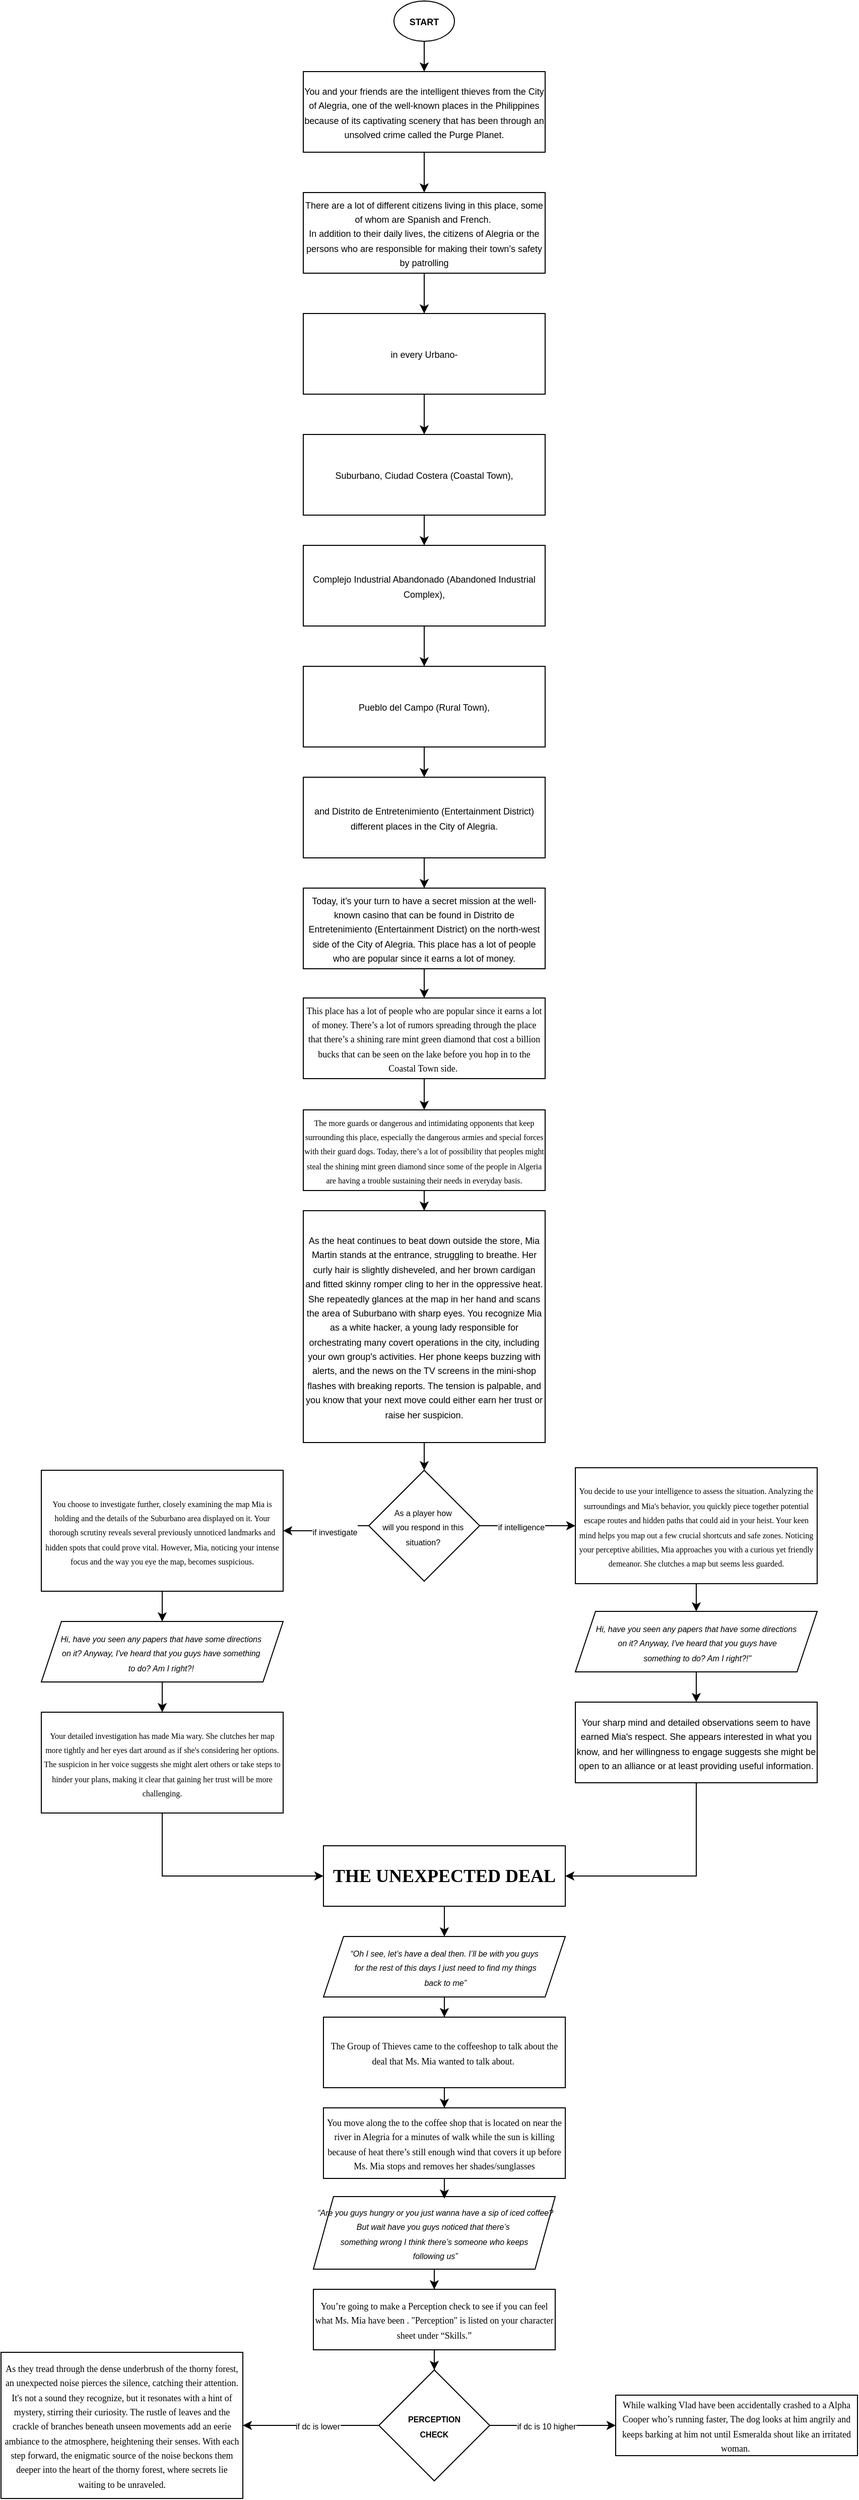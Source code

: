 <mxfile version="24.4.13" type="github">
  <diagram id="C5RBs43oDa-KdzZeNtuy" name="Page-1">
    <mxGraphModel dx="2914" dy="940" grid="1" gridSize="10" guides="1" tooltips="1" connect="1" arrows="1" fold="1" page="1" pageScale="1" pageWidth="827" pageHeight="1169" math="0" shadow="0">
      <root>
        <mxCell id="WIyWlLk6GJQsqaUBKTNV-0" />
        <mxCell id="WIyWlLk6GJQsqaUBKTNV-1" parent="WIyWlLk6GJQsqaUBKTNV-0" />
        <mxCell id="48kii7HsobEptYmwwad2-14" style="edgeStyle=orthogonalEdgeStyle;rounded=0;orthogonalLoop=1;jettySize=auto;html=1;" parent="WIyWlLk6GJQsqaUBKTNV-1" source="48kii7HsobEptYmwwad2-1" target="48kii7HsobEptYmwwad2-4" edge="1">
          <mxGeometry relative="1" as="geometry" />
        </mxCell>
        <mxCell id="48kii7HsobEptYmwwad2-1" value="&lt;span style=&quot;white-space-collapse: preserve;&quot;&gt;&lt;font style=&quot;font-size: 9px;&quot;&gt;You and your friends are the intelligent thieves from the City of Alegria, one of the well-known places in the Philippines because of its captivating scenery that has been through an unsolved crime called the Purge Planet.&lt;/font&gt;&lt;/span&gt;" style="rounded=0;whiteSpace=wrap;html=1;" parent="WIyWlLk6GJQsqaUBKTNV-1" vertex="1">
          <mxGeometry x="-110" y="170" width="240" height="80" as="geometry" />
        </mxCell>
        <mxCell id="48kii7HsobEptYmwwad2-22" style="edgeStyle=orthogonalEdgeStyle;rounded=0;orthogonalLoop=1;jettySize=auto;html=1;" parent="WIyWlLk6GJQsqaUBKTNV-1" source="48kii7HsobEptYmwwad2-2" target="48kii7HsobEptYmwwad2-1" edge="1">
          <mxGeometry relative="1" as="geometry">
            <mxPoint x="60" y="120" as="targetPoint" />
          </mxGeometry>
        </mxCell>
        <mxCell id="48kii7HsobEptYmwwad2-2" value="&lt;b&gt;&lt;font style=&quot;font-size: 9px;&quot;&gt;START&lt;/font&gt;&lt;/b&gt;" style="ellipse;whiteSpace=wrap;html=1;" parent="WIyWlLk6GJQsqaUBKTNV-1" vertex="1">
          <mxGeometry x="-20" y="100" width="60" height="40" as="geometry" />
        </mxCell>
        <mxCell id="48kii7HsobEptYmwwad2-15" style="edgeStyle=orthogonalEdgeStyle;rounded=0;orthogonalLoop=1;jettySize=auto;html=1;" parent="WIyWlLk6GJQsqaUBKTNV-1" source="48kii7HsobEptYmwwad2-4" target="48kii7HsobEptYmwwad2-5" edge="1">
          <mxGeometry relative="1" as="geometry" />
        </mxCell>
        <mxCell id="48kii7HsobEptYmwwad2-4" value="&lt;span&gt;&lt;/span&gt;&lt;span&gt;&lt;/span&gt;&lt;span style=&quot;white-space-collapse: preserve;&quot;&gt;&lt;font style=&quot;font-size: 9px;&quot;&gt;There are a lot of different citizens living in this place, some of whom are Spanish and French. &lt;br&gt;In addition to their daily lives, the citizens of Alegria or the persons who are responsible for making their town’s safety by patrolling&lt;/font&gt;&lt;/span&gt;" style="rounded=0;whiteSpace=wrap;html=1;" parent="WIyWlLk6GJQsqaUBKTNV-1" vertex="1">
          <mxGeometry x="-110" y="290" width="240" height="80" as="geometry" />
        </mxCell>
        <mxCell id="48kii7HsobEptYmwwad2-33" style="edgeStyle=orthogonalEdgeStyle;rounded=0;orthogonalLoop=1;jettySize=auto;html=1;" parent="WIyWlLk6GJQsqaUBKTNV-1" source="48kii7HsobEptYmwwad2-5" target="48kii7HsobEptYmwwad2-6" edge="1">
          <mxGeometry relative="1" as="geometry" />
        </mxCell>
        <mxCell id="48kii7HsobEptYmwwad2-5" value="&lt;span&gt;&lt;/span&gt;&lt;span&gt;&lt;/span&gt;&lt;span&gt;&lt;/span&gt;&lt;span style=&quot;white-space-collapse: preserve;&quot;&gt;&lt;font style=&quot;font-size: 9px;&quot;&gt;in every Urbano-&lt;/font&gt;&lt;/span&gt;" style="rounded=0;whiteSpace=wrap;html=1;" parent="WIyWlLk6GJQsqaUBKTNV-1" vertex="1">
          <mxGeometry x="-110" y="410" width="240" height="80" as="geometry" />
        </mxCell>
        <mxCell id="48kii7HsobEptYmwwad2-17" style="edgeStyle=orthogonalEdgeStyle;rounded=0;orthogonalLoop=1;jettySize=auto;html=1;" parent="WIyWlLk6GJQsqaUBKTNV-1" source="48kii7HsobEptYmwwad2-6" target="48kii7HsobEptYmwwad2-7" edge="1">
          <mxGeometry relative="1" as="geometry" />
        </mxCell>
        <mxCell id="48kii7HsobEptYmwwad2-6" value="&lt;span&gt;&lt;/span&gt;&lt;span&gt;&lt;/span&gt;&lt;span&gt;&lt;/span&gt;&lt;span style=&quot;white-space-collapse: preserve;&quot;&gt;&lt;font style=&quot;font-size: 9px;&quot;&gt;Suburbano, Ciudad Costera (Coastal Town),&lt;/font&gt;&lt;/span&gt;" style="rounded=0;whiteSpace=wrap;html=1;" parent="WIyWlLk6GJQsqaUBKTNV-1" vertex="1">
          <mxGeometry x="-110" y="530" width="240" height="80" as="geometry" />
        </mxCell>
        <mxCell id="48kii7HsobEptYmwwad2-18" style="edgeStyle=orthogonalEdgeStyle;rounded=0;orthogonalLoop=1;jettySize=auto;html=1;" parent="WIyWlLk6GJQsqaUBKTNV-1" source="48kii7HsobEptYmwwad2-7" target="48kii7HsobEptYmwwad2-8" edge="1">
          <mxGeometry relative="1" as="geometry" />
        </mxCell>
        <mxCell id="48kii7HsobEptYmwwad2-7" value="&lt;span&gt;&lt;/span&gt;&lt;span&gt;&lt;/span&gt;&lt;span&gt;&lt;/span&gt;&lt;span style=&quot;white-space-collapse: preserve;&quot;&gt;&lt;font style=&quot;font-size: 9px;&quot;&gt;Complejo Industrial Abandonado (Abandoned Industrial Complex),&lt;/font&gt;&lt;/span&gt;" style="rounded=0;whiteSpace=wrap;html=1;" parent="WIyWlLk6GJQsqaUBKTNV-1" vertex="1">
          <mxGeometry x="-110" y="640" width="240" height="80" as="geometry" />
        </mxCell>
        <mxCell id="48kii7HsobEptYmwwad2-19" style="edgeStyle=orthogonalEdgeStyle;rounded=0;orthogonalLoop=1;jettySize=auto;html=1;" parent="WIyWlLk6GJQsqaUBKTNV-1" source="48kii7HsobEptYmwwad2-8" target="48kii7HsobEptYmwwad2-9" edge="1">
          <mxGeometry relative="1" as="geometry" />
        </mxCell>
        <mxCell id="48kii7HsobEptYmwwad2-8" value="&lt;span&gt;&lt;/span&gt;&lt;span&gt;&lt;/span&gt;&lt;span&gt;&lt;/span&gt;&lt;span style=&quot;white-space-collapse: preserve;&quot;&gt;&lt;font style=&quot;font-size: 9px;&quot;&gt;Pueblo del Campo (Rural Town),&lt;/font&gt;&lt;/span&gt;" style="rounded=0;whiteSpace=wrap;html=1;" parent="WIyWlLk6GJQsqaUBKTNV-1" vertex="1">
          <mxGeometry x="-110" y="760" width="240" height="80" as="geometry" />
        </mxCell>
        <mxCell id="48kii7HsobEptYmwwad2-20" style="edgeStyle=orthogonalEdgeStyle;rounded=0;orthogonalLoop=1;jettySize=auto;html=1;" parent="WIyWlLk6GJQsqaUBKTNV-1" source="48kii7HsobEptYmwwad2-9" target="48kii7HsobEptYmwwad2-10" edge="1">
          <mxGeometry relative="1" as="geometry" />
        </mxCell>
        <mxCell id="48kii7HsobEptYmwwad2-9" value="&lt;span&gt;&lt;/span&gt;&lt;span&gt;&lt;/span&gt;&lt;span&gt;&lt;/span&gt;&lt;span style=&quot;white-space-collapse: preserve;&quot;&gt;&lt;font style=&quot;font-size: 9px;&quot;&gt;and Distrito de Entretenimiento (Entertainment District) different places in the City of Alegria.&lt;/font&gt;&lt;/span&gt;" style="rounded=0;whiteSpace=wrap;html=1;" parent="WIyWlLk6GJQsqaUBKTNV-1" vertex="1">
          <mxGeometry x="-110" y="870" width="240" height="80" as="geometry" />
        </mxCell>
        <mxCell id="48kii7HsobEptYmwwad2-24" style="edgeStyle=orthogonalEdgeStyle;rounded=0;orthogonalLoop=1;jettySize=auto;html=1;" parent="WIyWlLk6GJQsqaUBKTNV-1" source="48kii7HsobEptYmwwad2-10" target="48kii7HsobEptYmwwad2-23" edge="1">
          <mxGeometry relative="1" as="geometry" />
        </mxCell>
        <mxCell id="48kii7HsobEptYmwwad2-10" value="&lt;span&gt;&lt;/span&gt;&lt;span&gt;&lt;/span&gt;&lt;span&gt;&lt;/span&gt;&lt;span style=&quot;white-space-collapse: preserve;&quot;&gt;&lt;font style=&quot;font-size: 9px;&quot;&gt;Today, it’s your turn to have a secret mission at the well-known casino that can be found in Distrito de Entretenimiento (Entertainment District) on the north-west side of the City of Alegria. This place has a lot of people who are popular since it earns a lot of money.&lt;/font&gt;&lt;/span&gt;" style="rounded=0;whiteSpace=wrap;html=1;" parent="WIyWlLk6GJQsqaUBKTNV-1" vertex="1">
          <mxGeometry x="-110" y="980" width="240" height="80" as="geometry" />
        </mxCell>
        <mxCell id="48kii7HsobEptYmwwad2-34" style="edgeStyle=orthogonalEdgeStyle;rounded=0;orthogonalLoop=1;jettySize=auto;html=1;" parent="WIyWlLk6GJQsqaUBKTNV-1" source="48kii7HsobEptYmwwad2-23" target="48kii7HsobEptYmwwad2-25" edge="1">
          <mxGeometry relative="1" as="geometry" />
        </mxCell>
        <mxCell id="48kii7HsobEptYmwwad2-23" value="&lt;span&gt;&lt;/span&gt;&lt;span id=&quot;docs-internal-guid-4f8be528-7fff-176c-a7bf-f8670c133f67&quot;&gt;&lt;span style=&quot;font-family: &amp;quot;Times New Roman&amp;quot;, serif; background-color: transparent; font-variant-numeric: normal; font-variant-east-asian: normal; font-variant-alternates: normal; font-variant-position: normal; vertical-align: baseline; white-space-collapse: preserve;&quot;&gt;&lt;font style=&quot;font-size: 9px;&quot;&gt;This place has a lot of people who are popular since it earns a lot of money. There’s a lot of rumors spreading through the place that there’s a shining rare mint green diamond that cost a billion bucks that can be seen on the lake before you hop in to the Coastal Town side. &lt;/font&gt;&lt;/span&gt;&lt;/span&gt;" style="rounded=0;whiteSpace=wrap;html=1;" parent="WIyWlLk6GJQsqaUBKTNV-1" vertex="1">
          <mxGeometry x="-110" y="1089" width="240" height="80" as="geometry" />
        </mxCell>
        <mxCell id="48kii7HsobEptYmwwad2-53" style="edgeStyle=orthogonalEdgeStyle;rounded=0;orthogonalLoop=1;jettySize=auto;html=1;" parent="WIyWlLk6GJQsqaUBKTNV-1" source="48kii7HsobEptYmwwad2-25" target="48kii7HsobEptYmwwad2-52" edge="1">
          <mxGeometry relative="1" as="geometry" />
        </mxCell>
        <mxCell id="48kii7HsobEptYmwwad2-25" value="&lt;span&gt;&lt;/span&gt;&lt;span id=&quot;docs-internal-guid-4ef7a682-7fff-d99e-86c1-4532dfaaa815&quot;&gt;&lt;span style=&quot;font-family: &amp;quot;Times New Roman&amp;quot;, serif; background-color: transparent; font-variant-numeric: normal; font-variant-east-asian: normal; font-variant-alternates: normal; font-variant-position: normal; vertical-align: baseline; white-space-collapse: preserve;&quot;&gt;&lt;font style=&quot;font-size: 8px;&quot;&gt;The more guards or dangerous and intimidating opponents that keep surrounding this place, especially the dangerous armies and special forces with their guard dogs. Today, there’s a lot of possibility that peoples might steal the shining mint green diamond since some of the people in Algeria are having a trouble sustaining their needs in everyday basis.&lt;/font&gt;&lt;/span&gt;&lt;/span&gt;" style="rounded=0;whiteSpace=wrap;html=1;" parent="WIyWlLk6GJQsqaUBKTNV-1" vertex="1">
          <mxGeometry x="-110" y="1200" width="240" height="80" as="geometry" />
        </mxCell>
        <mxCell id="48kii7HsobEptYmwwad2-28" style="edgeStyle=orthogonalEdgeStyle;rounded=0;orthogonalLoop=1;jettySize=auto;html=1;entryX=0;entryY=0.5;entryDx=0;entryDy=0;" parent="WIyWlLk6GJQsqaUBKTNV-1" source="48kii7HsobEptYmwwad2-26" target="48kii7HsobEptYmwwad2-40" edge="1">
          <mxGeometry relative="1" as="geometry">
            <mxPoint x="145" y="1612.5" as="targetPoint" />
          </mxGeometry>
        </mxCell>
        <mxCell id="48kii7HsobEptYmwwad2-31" value="&lt;font style=&quot;font-size: 8px;&quot;&gt;if intelligence&lt;/font&gt;" style="edgeLabel;html=1;align=center;verticalAlign=middle;resizable=0;points=[];" parent="48kii7HsobEptYmwwad2-28" vertex="1" connectable="0">
          <mxGeometry x="-0.343" y="2" relative="1" as="geometry">
            <mxPoint x="10" y="2" as="offset" />
          </mxGeometry>
        </mxCell>
        <mxCell id="48kii7HsobEptYmwwad2-36" style="edgeStyle=orthogonalEdgeStyle;rounded=0;orthogonalLoop=1;jettySize=auto;html=1;entryX=1;entryY=0.5;entryDx=0;entryDy=0;" parent="WIyWlLk6GJQsqaUBKTNV-1" source="48kii7HsobEptYmwwad2-26" target="48kii7HsobEptYmwwad2-38" edge="1">
          <mxGeometry relative="1" as="geometry">
            <mxPoint x="-120" y="1612.5" as="targetPoint" />
          </mxGeometry>
        </mxCell>
        <mxCell id="48kii7HsobEptYmwwad2-37" value="&lt;font style=&quot;font-size: 8px;&quot;&gt;if investigate&lt;/font&gt;" style="edgeLabel;html=1;align=center;verticalAlign=middle;resizable=0;points=[];" parent="48kii7HsobEptYmwwad2-36" vertex="1" connectable="0">
          <mxGeometry x="0.44" y="1" relative="1" as="geometry">
            <mxPoint x="26" y="-1" as="offset" />
          </mxGeometry>
        </mxCell>
        <mxCell id="48kii7HsobEptYmwwad2-26" value="&lt;font style=&quot;font-size: 8px;&quot;&gt;As a player how&amp;nbsp;&lt;/font&gt;&lt;div&gt;&lt;font style=&quot;font-size: 8px;&quot;&gt;will you respond in this&amp;nbsp;&lt;/font&gt;&lt;div&gt;&lt;font style=&quot;font-size: 8px;&quot;&gt;situation?&amp;nbsp;&lt;/font&gt;&lt;/div&gt;&lt;/div&gt;" style="rhombus;whiteSpace=wrap;html=1;" parent="WIyWlLk6GJQsqaUBKTNV-1" vertex="1">
          <mxGeometry x="-45" y="1557.5" width="110" height="110" as="geometry" />
        </mxCell>
        <mxCell id="48kii7HsobEptYmwwad2-50" style="edgeStyle=orthogonalEdgeStyle;rounded=0;orthogonalLoop=1;jettySize=auto;html=1;" parent="WIyWlLk6GJQsqaUBKTNV-1" source="48kii7HsobEptYmwwad2-38" target="48kii7HsobEptYmwwad2-48" edge="1">
          <mxGeometry relative="1" as="geometry" />
        </mxCell>
        <mxCell id="48kii7HsobEptYmwwad2-38" value="&lt;span&gt;&lt;/span&gt;&lt;span id=&quot;docs-internal-guid-4ef7a682-7fff-d99e-86c1-4532dfaaa815&quot;&gt;&lt;span style=&quot;font-family: &amp;quot;Times New Roman&amp;quot;, serif; background-color: transparent; font-variant-numeric: normal; font-variant-east-asian: normal; font-variant-alternates: normal; font-variant-position: normal; vertical-align: baseline; white-space-collapse: preserve;&quot;&gt;&lt;font style=&quot;font-size: 8px;&quot;&gt;You choose to investigate further, closely examining the map Mia is holding and the details of the Suburbano area displayed on it. Your thorough scrutiny reveals several previously unnoticed landmarks and hidden spots that could prove vital. However, Mia, noticing your intense focus and the way you eye the map, becomes suspicious.&lt;/font&gt;&lt;/span&gt;&lt;/span&gt;" style="rounded=0;whiteSpace=wrap;html=1;" parent="WIyWlLk6GJQsqaUBKTNV-1" vertex="1">
          <mxGeometry x="-370" y="1557.5" width="240" height="120" as="geometry" />
        </mxCell>
        <mxCell id="48kii7HsobEptYmwwad2-41" style="edgeStyle=orthogonalEdgeStyle;rounded=0;orthogonalLoop=1;jettySize=auto;html=1;entryX=0.5;entryY=0;entryDx=0;entryDy=0;" parent="WIyWlLk6GJQsqaUBKTNV-1" source="48kii7HsobEptYmwwad2-40" target="48kii7HsobEptYmwwad2-43" edge="1">
          <mxGeometry relative="1" as="geometry">
            <mxPoint x="280.0" y="1697.5" as="targetPoint" />
          </mxGeometry>
        </mxCell>
        <mxCell id="48kii7HsobEptYmwwad2-40" value="&lt;span&gt;&lt;/span&gt;&lt;span id=&quot;docs-internal-guid-4ef7a682-7fff-d99e-86c1-4532dfaaa815&quot;&gt;&lt;span style=&quot;font-family: &amp;quot;Times New Roman&amp;quot;, serif; background-color: transparent; font-variant-numeric: normal; font-variant-east-asian: normal; font-variant-alternates: normal; font-variant-position: normal; vertical-align: baseline; white-space-collapse: preserve;&quot;&gt;&lt;font style=&quot;font-size: 8px;&quot;&gt;You decide to use your intelligence to assess the situation. Analyzing the surroundings and Mia&#39;s behavior, you quickly piece together potential escape routes and hidden paths that could aid in your heist. Your keen mind helps you map out a few crucial shortcuts and safe zones. Noticing your perceptive abilities, Mia approaches you with a curious yet friendly demeanor. She clutches a map but seems less guarded.&lt;/font&gt;&lt;/span&gt;&lt;/span&gt;" style="rounded=0;whiteSpace=wrap;html=1;" parent="WIyWlLk6GJQsqaUBKTNV-1" vertex="1">
          <mxGeometry x="160" y="1555" width="240" height="115" as="geometry" />
        </mxCell>
        <mxCell id="48kii7HsobEptYmwwad2-47" style="edgeStyle=orthogonalEdgeStyle;rounded=0;orthogonalLoop=1;jettySize=auto;html=1;entryX=0.5;entryY=0;entryDx=0;entryDy=0;" parent="WIyWlLk6GJQsqaUBKTNV-1" source="48kii7HsobEptYmwwad2-43" target="48kii7HsobEptYmwwad2-46" edge="1">
          <mxGeometry relative="1" as="geometry" />
        </mxCell>
        <mxCell id="48kii7HsobEptYmwwad2-43" value="&lt;font style=&quot;font-size: 8px;&quot;&gt;&lt;i&gt;Hi, have you seen any papers that have some directions&lt;/i&gt;&lt;/font&gt;&lt;div&gt;&lt;font style=&quot;font-size: 8px;&quot;&gt;&lt;i&gt;&amp;nbsp;on it? Anyway, I&#39;ve heard that you guys have&lt;/i&gt;&lt;/font&gt;&lt;/div&gt;&lt;div&gt;&lt;i&gt;&lt;font style=&quot;font-size: 8px;&quot;&gt;&amp;nbsp;something&amp;nbsp;&lt;/font&gt;&lt;span style=&quot;font-size: 8px; background-color: initial;&quot;&gt;to do? Am I right?!&quot;&lt;/span&gt;&lt;/i&gt;&lt;/div&gt;" style="shape=parallelogram;perimeter=parallelogramPerimeter;whiteSpace=wrap;html=1;fixedSize=1;" parent="WIyWlLk6GJQsqaUBKTNV-1" vertex="1">
          <mxGeometry x="160" y="1697.5" width="240" height="60" as="geometry" />
        </mxCell>
        <mxCell id="48kii7HsobEptYmwwad2-57" style="edgeStyle=orthogonalEdgeStyle;rounded=0;orthogonalLoop=1;jettySize=auto;html=1;entryX=1;entryY=0.5;entryDx=0;entryDy=0;" parent="WIyWlLk6GJQsqaUBKTNV-1" source="48kii7HsobEptYmwwad2-46" target="48kii7HsobEptYmwwad2-55" edge="1">
          <mxGeometry relative="1" as="geometry">
            <Array as="points">
              <mxPoint x="280" y="1960" />
            </Array>
          </mxGeometry>
        </mxCell>
        <mxCell id="48kii7HsobEptYmwwad2-46" value="&lt;span&gt;&lt;/span&gt;&lt;font style=&quot;font-size: 9px;&quot;&gt;Your sharp mind and detailed observations seem to have earned Mia&#39;s respect. She appears interested in what you know, and her willingness to engage suggests she might be open to an alliance or at least providing useful information.&lt;/font&gt;" style="rounded=0;whiteSpace=wrap;html=1;" parent="WIyWlLk6GJQsqaUBKTNV-1" vertex="1">
          <mxGeometry x="160" y="1787.5" width="240" height="80" as="geometry" />
        </mxCell>
        <mxCell id="48kii7HsobEptYmwwad2-51" style="edgeStyle=orthogonalEdgeStyle;rounded=0;orthogonalLoop=1;jettySize=auto;html=1;" parent="WIyWlLk6GJQsqaUBKTNV-1" source="48kii7HsobEptYmwwad2-48" target="48kii7HsobEptYmwwad2-49" edge="1">
          <mxGeometry relative="1" as="geometry" />
        </mxCell>
        <mxCell id="48kii7HsobEptYmwwad2-48" value="&lt;i&gt;&lt;font style=&quot;font-size: 8px;&quot;&gt;Hi, have you seen any papers that have some directions&amp;nbsp;&lt;/font&gt;&lt;/i&gt;&lt;div&gt;&lt;i&gt;&lt;font style=&quot;font-size: 8px;&quot;&gt;on it? Anyway, I&#39;ve heard that you guys have something&amp;nbsp;&lt;/font&gt;&lt;/i&gt;&lt;/div&gt;&lt;div&gt;&lt;i&gt;&lt;font style=&quot;font-size: 8px;&quot;&gt;to do? Am I right?!&amp;nbsp;&lt;/font&gt;&lt;/i&gt;&lt;/div&gt;" style="shape=parallelogram;perimeter=parallelogramPerimeter;whiteSpace=wrap;html=1;fixedSize=1;" parent="WIyWlLk6GJQsqaUBKTNV-1" vertex="1">
          <mxGeometry x="-370" y="1707.5" width="240" height="60" as="geometry" />
        </mxCell>
        <mxCell id="48kii7HsobEptYmwwad2-56" style="edgeStyle=orthogonalEdgeStyle;rounded=0;orthogonalLoop=1;jettySize=auto;html=1;entryX=0;entryY=0.5;entryDx=0;entryDy=0;" parent="WIyWlLk6GJQsqaUBKTNV-1" source="48kii7HsobEptYmwwad2-49" target="48kii7HsobEptYmwwad2-55" edge="1">
          <mxGeometry relative="1" as="geometry">
            <Array as="points">
              <mxPoint x="-250" y="1960" />
            </Array>
          </mxGeometry>
        </mxCell>
        <mxCell id="48kii7HsobEptYmwwad2-49" value="&lt;span&gt;&lt;/span&gt;&lt;span id=&quot;docs-internal-guid-4ef7a682-7fff-d99e-86c1-4532dfaaa815&quot;&gt;&lt;span style=&quot;font-family: &amp;quot;Times New Roman&amp;quot;, serif; background-color: transparent; font-variant-numeric: normal; font-variant-east-asian: normal; font-variant-alternates: normal; font-variant-position: normal; vertical-align: baseline; white-space-collapse: preserve;&quot;&gt;&lt;font style=&quot;font-size: 8px;&quot;&gt;Your detailed investigation has made Mia wary. She clutches her map more tightly and her eyes dart around as if she&#39;s considering her options. The suspicion in her voice suggests she might alert others or take steps to hinder your plans, making it clear that gaining her trust will be more challenging.&lt;/font&gt;&lt;/span&gt;&lt;/span&gt;" style="rounded=0;whiteSpace=wrap;html=1;" parent="WIyWlLk6GJQsqaUBKTNV-1" vertex="1">
          <mxGeometry x="-370" y="1797.5" width="240" height="100" as="geometry" />
        </mxCell>
        <mxCell id="48kii7HsobEptYmwwad2-54" style="edgeStyle=orthogonalEdgeStyle;rounded=0;orthogonalLoop=1;jettySize=auto;html=1;" parent="WIyWlLk6GJQsqaUBKTNV-1" source="48kii7HsobEptYmwwad2-52" target="48kii7HsobEptYmwwad2-26" edge="1">
          <mxGeometry relative="1" as="geometry" />
        </mxCell>
        <mxCell id="48kii7HsobEptYmwwad2-52" value="&lt;span&gt;&lt;/span&gt;&lt;font style=&quot;font-size: 9px;&quot;&gt;As the heat continues to beat down outside the store, Mia Martin stands at the entrance, struggling to breathe. Her curly hair is slightly disheveled, and her brown cardigan and fitted skinny romper cling to her in the oppressive heat. She repeatedly glances at the map in her hand and scans the area of Suburbano with sharp eyes. You recognize Mia as a white hacker, a young lady responsible for orchestrating many covert operations in the city, including your own group&#39;s activities. Her phone keeps buzzing with alerts, and the news on the TV screens in the mini-shop flashes with breaking reports. The tension is palpable, and you know that your next move could either earn her trust or raise her suspicion.&lt;/font&gt;" style="rounded=0;whiteSpace=wrap;html=1;" parent="WIyWlLk6GJQsqaUBKTNV-1" vertex="1">
          <mxGeometry x="-110" y="1300" width="240" height="230" as="geometry" />
        </mxCell>
        <mxCell id="48kii7HsobEptYmwwad2-61" style="edgeStyle=orthogonalEdgeStyle;rounded=0;orthogonalLoop=1;jettySize=auto;html=1;" parent="WIyWlLk6GJQsqaUBKTNV-1" source="48kii7HsobEptYmwwad2-55" target="48kii7HsobEptYmwwad2-60" edge="1">
          <mxGeometry relative="1" as="geometry" />
        </mxCell>
        <mxCell id="48kii7HsobEptYmwwad2-55" value="&lt;span&gt;&lt;/span&gt;&lt;span id=&quot;docs-internal-guid-4ef7a682-7fff-d99e-86c1-4532dfaaa815&quot;&gt;&lt;span style=&quot;font-family: &amp;quot;Times New Roman&amp;quot;, serif; background-color: transparent; font-variant-numeric: normal; font-variant-east-asian: normal; font-variant-alternates: normal; font-variant-position: normal; vertical-align: baseline; white-space-collapse: preserve;&quot;&gt;&lt;font style=&quot;font-size: 18px;&quot;&gt;&lt;b&gt;THE UNEXPECTED DEAL&lt;/b&gt;&lt;/font&gt;&lt;/span&gt;&lt;/span&gt;" style="rounded=0;whiteSpace=wrap;html=1;" parent="WIyWlLk6GJQsqaUBKTNV-1" vertex="1">
          <mxGeometry x="-90" y="1930" width="240" height="60" as="geometry" />
        </mxCell>
        <mxCell id="vWk4RYzjq7Nbljxg8Uhb-0" style="edgeStyle=orthogonalEdgeStyle;rounded=0;orthogonalLoop=1;jettySize=auto;html=1;" parent="WIyWlLk6GJQsqaUBKTNV-1" source="48kii7HsobEptYmwwad2-60" target="48kii7HsobEptYmwwad2-62" edge="1">
          <mxGeometry relative="1" as="geometry" />
        </mxCell>
        <mxCell id="48kii7HsobEptYmwwad2-60" value="&lt;span style=&quot;font-size: 8px;&quot;&gt;&lt;i&gt;“Oh I see, let’s have a deal then. I’ll be with you guys&lt;/i&gt;&lt;/span&gt;&lt;div&gt;&lt;span style=&quot;font-size: 8px;&quot;&gt;&lt;i&gt;&amp;nbsp;for the rest of this days I just need to find my things&lt;/i&gt;&lt;/span&gt;&lt;/div&gt;&lt;div&gt;&lt;span style=&quot;font-size: 8px;&quot;&gt;&lt;i&gt;&amp;nbsp;back to me”&lt;/i&gt;&lt;/span&gt;&lt;br&gt;&lt;/div&gt;" style="shape=parallelogram;perimeter=parallelogramPerimeter;whiteSpace=wrap;html=1;fixedSize=1;" parent="WIyWlLk6GJQsqaUBKTNV-1" vertex="1">
          <mxGeometry x="-90" y="2020" width="240" height="60" as="geometry" />
        </mxCell>
        <mxCell id="vWk4RYzjq7Nbljxg8Uhb-1" style="edgeStyle=orthogonalEdgeStyle;rounded=0;orthogonalLoop=1;jettySize=auto;html=1;" parent="WIyWlLk6GJQsqaUBKTNV-1" source="48kii7HsobEptYmwwad2-62" target="48kii7HsobEptYmwwad2-63" edge="1">
          <mxGeometry relative="1" as="geometry" />
        </mxCell>
        <mxCell id="48kii7HsobEptYmwwad2-62" value="&lt;span&gt;&lt;/span&gt;&lt;span id=&quot;docs-internal-guid-9dbe816c-7fff-2175-aaa6-e446ceecff5d&quot;&gt;&lt;span style=&quot;font-family: &amp;quot;Times New Roman&amp;quot;, serif; background-color: transparent; font-variant-numeric: normal; font-variant-east-asian: normal; font-variant-alternates: normal; font-variant-position: normal; vertical-align: baseline; white-space-collapse: preserve;&quot;&gt;&lt;font style=&quot;font-size: 9px;&quot;&gt;The Group of Thieves came to the coffeeshop to talk about the deal that Ms. Mia wanted to talk about. &lt;/font&gt;&lt;/span&gt;&lt;/span&gt;" style="rounded=0;whiteSpace=wrap;html=1;" parent="WIyWlLk6GJQsqaUBKTNV-1" vertex="1">
          <mxGeometry x="-90" y="2100" width="240" height="70" as="geometry" />
        </mxCell>
        <mxCell id="48kii7HsobEptYmwwad2-63" value="&lt;span&gt;&lt;/span&gt;&lt;span id=&quot;docs-internal-guid-9dbe816c-7fff-2175-aaa6-e446ceecff5d&quot;&gt;&lt;span style=&quot;font-family: &amp;quot;Times New Roman&amp;quot;, serif; background-color: transparent; font-variant-numeric: normal; font-variant-east-asian: normal; font-variant-alternates: normal; font-variant-position: normal; vertical-align: baseline; white-space-collapse: preserve;&quot;&gt;&lt;font style=&quot;font-size: 9px;&quot;&gt;You move along the to the coffee shop that is located on near the river in Alegria for a minutes of walk while the sun is killing because of heat there’s still enough wind that covers it up before Ms. Mia stops and removes her shades/sunglasses&lt;/font&gt;&lt;/span&gt;&lt;/span&gt;" style="rounded=0;whiteSpace=wrap;html=1;" parent="WIyWlLk6GJQsqaUBKTNV-1" vertex="1">
          <mxGeometry x="-90" y="2190" width="240" height="70" as="geometry" />
        </mxCell>
        <mxCell id="vWk4RYzjq7Nbljxg8Uhb-5" style="edgeStyle=orthogonalEdgeStyle;rounded=0;orthogonalLoop=1;jettySize=auto;html=1;entryX=0.5;entryY=0;entryDx=0;entryDy=0;" parent="WIyWlLk6GJQsqaUBKTNV-1" source="48kii7HsobEptYmwwad2-64" target="48kii7HsobEptYmwwad2-65" edge="1">
          <mxGeometry relative="1" as="geometry" />
        </mxCell>
        <mxCell id="48kii7HsobEptYmwwad2-64" value="&lt;div&gt;&lt;span style=&quot;font-size: 8px;&quot;&gt;&lt;i&gt;&amp;nbsp;“Are you guys hungry or you just wanna have a sip of iced coffee? But wait have you guys noticed that there’s&amp;nbsp;&lt;/i&gt;&lt;/span&gt;&lt;/div&gt;&lt;div&gt;&lt;span style=&quot;font-size: 8px;&quot;&gt;&lt;i&gt;something wrong I think there’s someone who keeps&lt;/i&gt;&lt;/span&gt;&lt;/div&gt;&lt;div&gt;&lt;span style=&quot;font-size: 8px;&quot;&gt;&lt;i&gt;&amp;nbsp;following us”&lt;/i&gt;&lt;/span&gt;&lt;br&gt;&lt;/div&gt;" style="shape=parallelogram;perimeter=parallelogramPerimeter;whiteSpace=wrap;html=1;fixedSize=1;" parent="WIyWlLk6GJQsqaUBKTNV-1" vertex="1">
          <mxGeometry x="-100" y="2278" width="240" height="72" as="geometry" />
        </mxCell>
        <mxCell id="jJsiZ15fsqgFTS8ckJMx-0" style="edgeStyle=orthogonalEdgeStyle;rounded=0;orthogonalLoop=1;jettySize=auto;html=1;" parent="WIyWlLk6GJQsqaUBKTNV-1" source="48kii7HsobEptYmwwad2-65" target="vWk4RYzjq7Nbljxg8Uhb-8" edge="1">
          <mxGeometry relative="1" as="geometry" />
        </mxCell>
        <mxCell id="48kii7HsobEptYmwwad2-65" value="&lt;span&gt;&lt;/span&gt;&lt;span id=&quot;docs-internal-guid-9dbe816c-7fff-2175-aaa6-e446ceecff5d&quot;&gt;&lt;span style=&quot;font-family: &amp;quot;Times New Roman&amp;quot;, serif; background-color: transparent; font-variant-numeric: normal; font-variant-east-asian: normal; font-variant-alternates: normal; font-variant-position: normal; vertical-align: baseline; white-space-collapse: preserve;&quot;&gt;&lt;font style=&quot;font-size: 9px;&quot;&gt;You’re going to make a Perception check to see if you can feel what Ms. Mia have been . &quot;Perception&quot; is listed on your character sheet under “Skills.”&lt;/font&gt;&lt;/span&gt;&lt;/span&gt;" style="rounded=0;whiteSpace=wrap;html=1;" parent="WIyWlLk6GJQsqaUBKTNV-1" vertex="1">
          <mxGeometry x="-100" y="2370" width="240" height="60" as="geometry" />
        </mxCell>
        <mxCell id="vWk4RYzjq7Nbljxg8Uhb-4" style="edgeStyle=orthogonalEdgeStyle;rounded=0;orthogonalLoop=1;jettySize=auto;html=1;entryX=0.542;entryY=0.022;entryDx=0;entryDy=0;entryPerimeter=0;" parent="WIyWlLk6GJQsqaUBKTNV-1" source="48kii7HsobEptYmwwad2-63" target="48kii7HsobEptYmwwad2-64" edge="1">
          <mxGeometry relative="1" as="geometry" />
        </mxCell>
        <mxCell id="ghF-6BT86m63EPEGOQ4o-1" style="edgeStyle=orthogonalEdgeStyle;rounded=0;orthogonalLoop=1;jettySize=auto;html=1;entryX=0;entryY=0.5;entryDx=0;entryDy=0;" edge="1" parent="WIyWlLk6GJQsqaUBKTNV-1" source="vWk4RYzjq7Nbljxg8Uhb-8" target="ghF-6BT86m63EPEGOQ4o-6">
          <mxGeometry relative="1" as="geometry">
            <mxPoint x="160" y="2505" as="targetPoint" />
          </mxGeometry>
        </mxCell>
        <mxCell id="ghF-6BT86m63EPEGOQ4o-2" value="&lt;font style=&quot;font-size: 8px;&quot;&gt;if dc is 10 higher&lt;/font&gt;" style="edgeLabel;html=1;align=center;verticalAlign=middle;resizable=0;points=[];" vertex="1" connectable="0" parent="ghF-6BT86m63EPEGOQ4o-1">
          <mxGeometry x="-0.578" y="-1" relative="1" as="geometry">
            <mxPoint x="29" y="-1" as="offset" />
          </mxGeometry>
        </mxCell>
        <mxCell id="ghF-6BT86m63EPEGOQ4o-3" style="edgeStyle=orthogonalEdgeStyle;rounded=0;orthogonalLoop=1;jettySize=auto;html=1;" edge="1" parent="WIyWlLk6GJQsqaUBKTNV-1" source="vWk4RYzjq7Nbljxg8Uhb-8" target="ghF-6BT86m63EPEGOQ4o-5">
          <mxGeometry relative="1" as="geometry">
            <mxPoint x="-110" y="2505" as="targetPoint" />
          </mxGeometry>
        </mxCell>
        <mxCell id="ghF-6BT86m63EPEGOQ4o-4" value="&lt;font style=&quot;font-size: 8px;&quot;&gt;if dc is lower&lt;/font&gt;" style="edgeLabel;html=1;align=center;verticalAlign=middle;resizable=0;points=[];" vertex="1" connectable="0" parent="ghF-6BT86m63EPEGOQ4o-3">
          <mxGeometry x="-0.09" relative="1" as="geometry">
            <mxPoint as="offset" />
          </mxGeometry>
        </mxCell>
        <mxCell id="vWk4RYzjq7Nbljxg8Uhb-8" value="&lt;span style=&quot;font-size: 8px;&quot;&gt;&lt;b&gt;PERCEPTION&lt;br&gt;CHECK&lt;/b&gt;&lt;/span&gt;" style="rhombus;whiteSpace=wrap;html=1;" parent="WIyWlLk6GJQsqaUBKTNV-1" vertex="1">
          <mxGeometry x="-35" y="2450" width="110" height="110" as="geometry" />
        </mxCell>
        <mxCell id="ghF-6BT86m63EPEGOQ4o-5" value="&lt;span&gt;&lt;/span&gt;&lt;span id=&quot;docs-internal-guid-9dbe816c-7fff-2175-aaa6-e446ceecff5d&quot;&gt;&lt;span style=&quot;font-family: &amp;quot;Times New Roman&amp;quot;, serif; background-color: transparent; font-variant-numeric: normal; font-variant-east-asian: normal; font-variant-alternates: normal; font-variant-position: normal; vertical-align: baseline; white-space-collapse: preserve;&quot;&gt;&lt;font style=&quot;font-size: 9px;&quot;&gt;As they tread through the dense underbrush of the thorny forest, an unexpected noise pierces the silence, catching their attention. It&#39;s not a sound they recognize, but it resonates with a hint of mystery, stirring their curiosity. The rustle of leaves and the crackle of branches beneath unseen movements add an eerie ambiance to the atmosphere, heightening their senses. With each step forward, the enigmatic source of the noise beckons them deeper into the heart of the thorny forest, where secrets lie waiting to be unraveled.&lt;/font&gt;&lt;/span&gt;&lt;/span&gt;" style="rounded=0;whiteSpace=wrap;html=1;" vertex="1" parent="WIyWlLk6GJQsqaUBKTNV-1">
          <mxGeometry x="-410" y="2432.5" width="240" height="145" as="geometry" />
        </mxCell>
        <mxCell id="ghF-6BT86m63EPEGOQ4o-6" value="&lt;span&gt;&lt;/span&gt;&lt;span id=&quot;docs-internal-guid-9dbe816c-7fff-2175-aaa6-e446ceecff5d&quot;&gt;&lt;span style=&quot;font-family: &amp;quot;Times New Roman&amp;quot;, serif; background-color: transparent; font-variant-numeric: normal; font-variant-east-asian: normal; font-variant-alternates: normal; font-variant-position: normal; vertical-align: baseline; white-space-collapse: preserve;&quot;&gt;&lt;font style=&quot;font-size: 9px;&quot;&gt;While walking Vlad have been accidentally crashed to a Alpha Cooper who’s running faster, The dog looks at him angrily and keeps barking at him not until Esmeralda shout like an irritated woman. &lt;/font&gt;&lt;/span&gt;&lt;/span&gt;" style="rounded=0;whiteSpace=wrap;html=1;" vertex="1" parent="WIyWlLk6GJQsqaUBKTNV-1">
          <mxGeometry x="200" y="2475" width="240" height="60" as="geometry" />
        </mxCell>
      </root>
    </mxGraphModel>
  </diagram>
</mxfile>
